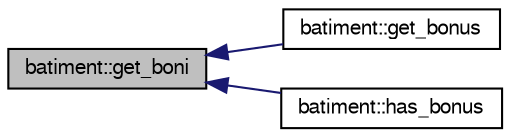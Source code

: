 digraph G
{
  bgcolor="transparent";
  edge [fontname="FreeSans",fontsize="10",labelfontname="FreeSans",labelfontsize="10"];
  node [fontname="FreeSans",fontsize="10",shape=record];
  rankdir=LR;
  Node1 [label="batiment::get_boni",height=0.2,width=0.4,color="black", fillcolor="grey75", style="filled" fontcolor="black"];
  Node1 -> Node2 [dir=back,color="midnightblue",fontsize="10",style="solid",fontname="FreeSans"];
  Node2 [label="batiment::get_bonus",height=0.2,width=0.4,color="black",URL="$classbatiment.html#a486f2f8f711e932a6863d3e6d722a665",tooltip="Renvoie les informations sur un bonus donné ou false s&#39;il n&#39;est aps accessible..."];
  Node1 -> Node3 [dir=back,color="midnightblue",fontsize="10",style="solid",fontname="FreeSans"];
  Node3 [label="batiment::has_bonus",height=0.2,width=0.4,color="black",URL="$classbatiment.html#adad5b0e7a3abb002b6a4a1d6f14b8463",tooltip="Indique si un bonus donné est accessible."];
}
